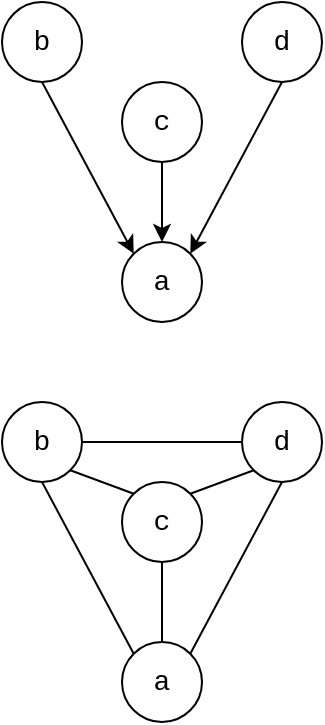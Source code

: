 <mxfile version="12.2.4" pages="1"><diagram id="-3EFL7plI4SHjGcpk-3B" name="Page-1"><mxGraphModel dx="272" dy="549" grid="1" gridSize="10" guides="1" tooltips="1" connect="1" arrows="1" fold="1" page="1" pageScale="1" pageWidth="827" pageHeight="1169" math="0" shadow="0"><root><mxCell id="0"/><mxCell id="1" parent="0"/><mxCell id="2" value="&lt;font face=&quot;Courier New&quot; style=&quot;font-size: 14px&quot;&gt;d&lt;/font&gt;" style="ellipse;whiteSpace=wrap;html=1;aspect=fixed;" parent="1" vertex="1"><mxGeometry x="180" y="40" width="40" height="40" as="geometry"/></mxCell><mxCell id="3" value="&lt;font face=&quot;Courier New&quot; style=&quot;font-size: 14px&quot;&gt;c&lt;/font&gt;" style="ellipse;whiteSpace=wrap;html=1;aspect=fixed;" parent="1" vertex="1"><mxGeometry x="120" y="80" width="40" height="40" as="geometry"/></mxCell><mxCell id="4" value="&lt;font face=&quot;Courier New&quot; style=&quot;font-size: 14px&quot;&gt;a&lt;/font&gt;" style="ellipse;whiteSpace=wrap;html=1;aspect=fixed;" parent="1" vertex="1"><mxGeometry x="120" y="160" width="40" height="40" as="geometry"/></mxCell><mxCell id="5" value="&lt;font face=&quot;Courier New&quot; style=&quot;font-size: 14px&quot;&gt;b&lt;/font&gt;" style="ellipse;whiteSpace=wrap;html=1;aspect=fixed;" parent="1" vertex="1"><mxGeometry x="60" y="40" width="40" height="40" as="geometry"/></mxCell><mxCell id="6" value="" style="endArrow=classic;html=1;exitX=0.5;exitY=1;exitDx=0;exitDy=0;entryX=0;entryY=0;entryDx=0;entryDy=0;" parent="1" source="5" target="4" edge="1"><mxGeometry width="50" height="50" relative="1" as="geometry"><mxPoint x="40" y="270" as="sourcePoint"/><mxPoint x="90" y="220" as="targetPoint"/></mxGeometry></mxCell><mxCell id="8" value="" style="endArrow=classic;html=1;exitX=0.5;exitY=1;exitDx=0;exitDy=0;entryX=0.5;entryY=0;entryDx=0;entryDy=0;" parent="1" source="3" target="4" edge="1"><mxGeometry width="50" height="50" relative="1" as="geometry"><mxPoint x="84.142" y="84.142" as="sourcePoint"/><mxPoint x="136" y="160" as="targetPoint"/></mxGeometry></mxCell><mxCell id="9" value="" style="endArrow=classic;html=1;exitX=0.5;exitY=1;exitDx=0;exitDy=0;entryX=1;entryY=0;entryDx=0;entryDy=0;" parent="1" source="2" target="4" edge="1"><mxGeometry width="50" height="50" relative="1" as="geometry"><mxPoint x="94.142" y="94.142" as="sourcePoint"/><mxPoint x="145.858" y="185.858" as="targetPoint"/></mxGeometry></mxCell><mxCell id="11" value="&lt;font face=&quot;Courier New&quot; style=&quot;font-size: 14px&quot;&gt;d&lt;/font&gt;" style="ellipse;whiteSpace=wrap;html=1;aspect=fixed;" parent="1" vertex="1"><mxGeometry x="180" y="240" width="40" height="40" as="geometry"/></mxCell><mxCell id="12" value="&lt;font face=&quot;Courier New&quot; style=&quot;font-size: 14px&quot;&gt;c&lt;/font&gt;" style="ellipse;whiteSpace=wrap;html=1;aspect=fixed;" parent="1" vertex="1"><mxGeometry x="120" y="280" width="40" height="40" as="geometry"/></mxCell><mxCell id="13" value="&lt;font face=&quot;Courier New&quot; style=&quot;font-size: 14px&quot;&gt;a&lt;/font&gt;" style="ellipse;whiteSpace=wrap;html=1;aspect=fixed;" parent="1" vertex="1"><mxGeometry x="120" y="360" width="40" height="40" as="geometry"/></mxCell><mxCell id="14" value="&lt;font face=&quot;Courier New&quot; style=&quot;font-size: 14px&quot;&gt;b&lt;/font&gt;" style="ellipse;whiteSpace=wrap;html=1;aspect=fixed;" parent="1" vertex="1"><mxGeometry x="60" y="240" width="40" height="40" as="geometry"/></mxCell><mxCell id="18" value="" style="endArrow=none;html=1;exitX=0.5;exitY=1;exitDx=0;exitDy=0;entryX=0;entryY=0;entryDx=0;entryDy=0;" parent="1" source="14" target="13" edge="1"><mxGeometry width="50" height="50" relative="1" as="geometry"><mxPoint x="60" y="470" as="sourcePoint"/><mxPoint x="110" y="420" as="targetPoint"/></mxGeometry></mxCell><mxCell id="19" value="" style="endArrow=none;html=1;exitX=1;exitY=0.5;exitDx=0;exitDy=0;entryX=0;entryY=0.5;entryDx=0;entryDy=0;" parent="1" source="14" target="11" edge="1"><mxGeometry width="50" height="50" relative="1" as="geometry"><mxPoint x="90" y="290" as="sourcePoint"/><mxPoint x="135.858" y="375.858" as="targetPoint"/></mxGeometry></mxCell><mxCell id="20" value="" style="endArrow=none;html=1;exitX=0.5;exitY=1;exitDx=0;exitDy=0;entryX=1;entryY=0;entryDx=0;entryDy=0;" parent="1" source="11" target="13" edge="1"><mxGeometry width="50" height="50" relative="1" as="geometry"><mxPoint x="100" y="300" as="sourcePoint"/><mxPoint x="145.858" y="385.858" as="targetPoint"/></mxGeometry></mxCell><mxCell id="21" value="" style="endArrow=none;html=1;exitX=1;exitY=1;exitDx=0;exitDy=0;entryX=0;entryY=0;entryDx=0;entryDy=0;" parent="1" source="14" target="12" edge="1"><mxGeometry width="50" height="50" relative="1" as="geometry"><mxPoint x="110" y="310" as="sourcePoint"/><mxPoint x="155.858" y="395.858" as="targetPoint"/></mxGeometry></mxCell><mxCell id="22" value="" style="endArrow=none;html=1;exitX=0;exitY=1;exitDx=0;exitDy=0;entryX=1;entryY=0;entryDx=0;entryDy=0;" parent="1" source="11" target="12" edge="1"><mxGeometry width="50" height="50" relative="1" as="geometry"><mxPoint x="120" y="320" as="sourcePoint"/><mxPoint x="165.858" y="405.858" as="targetPoint"/></mxGeometry></mxCell><mxCell id="23" value="" style="endArrow=none;html=1;exitX=0.5;exitY=1;exitDx=0;exitDy=0;" parent="1" source="12" target="13" edge="1"><mxGeometry width="50" height="50" relative="1" as="geometry"><mxPoint x="130" y="330" as="sourcePoint"/><mxPoint x="175.858" y="415.858" as="targetPoint"/></mxGeometry></mxCell></root></mxGraphModel></diagram></mxfile>